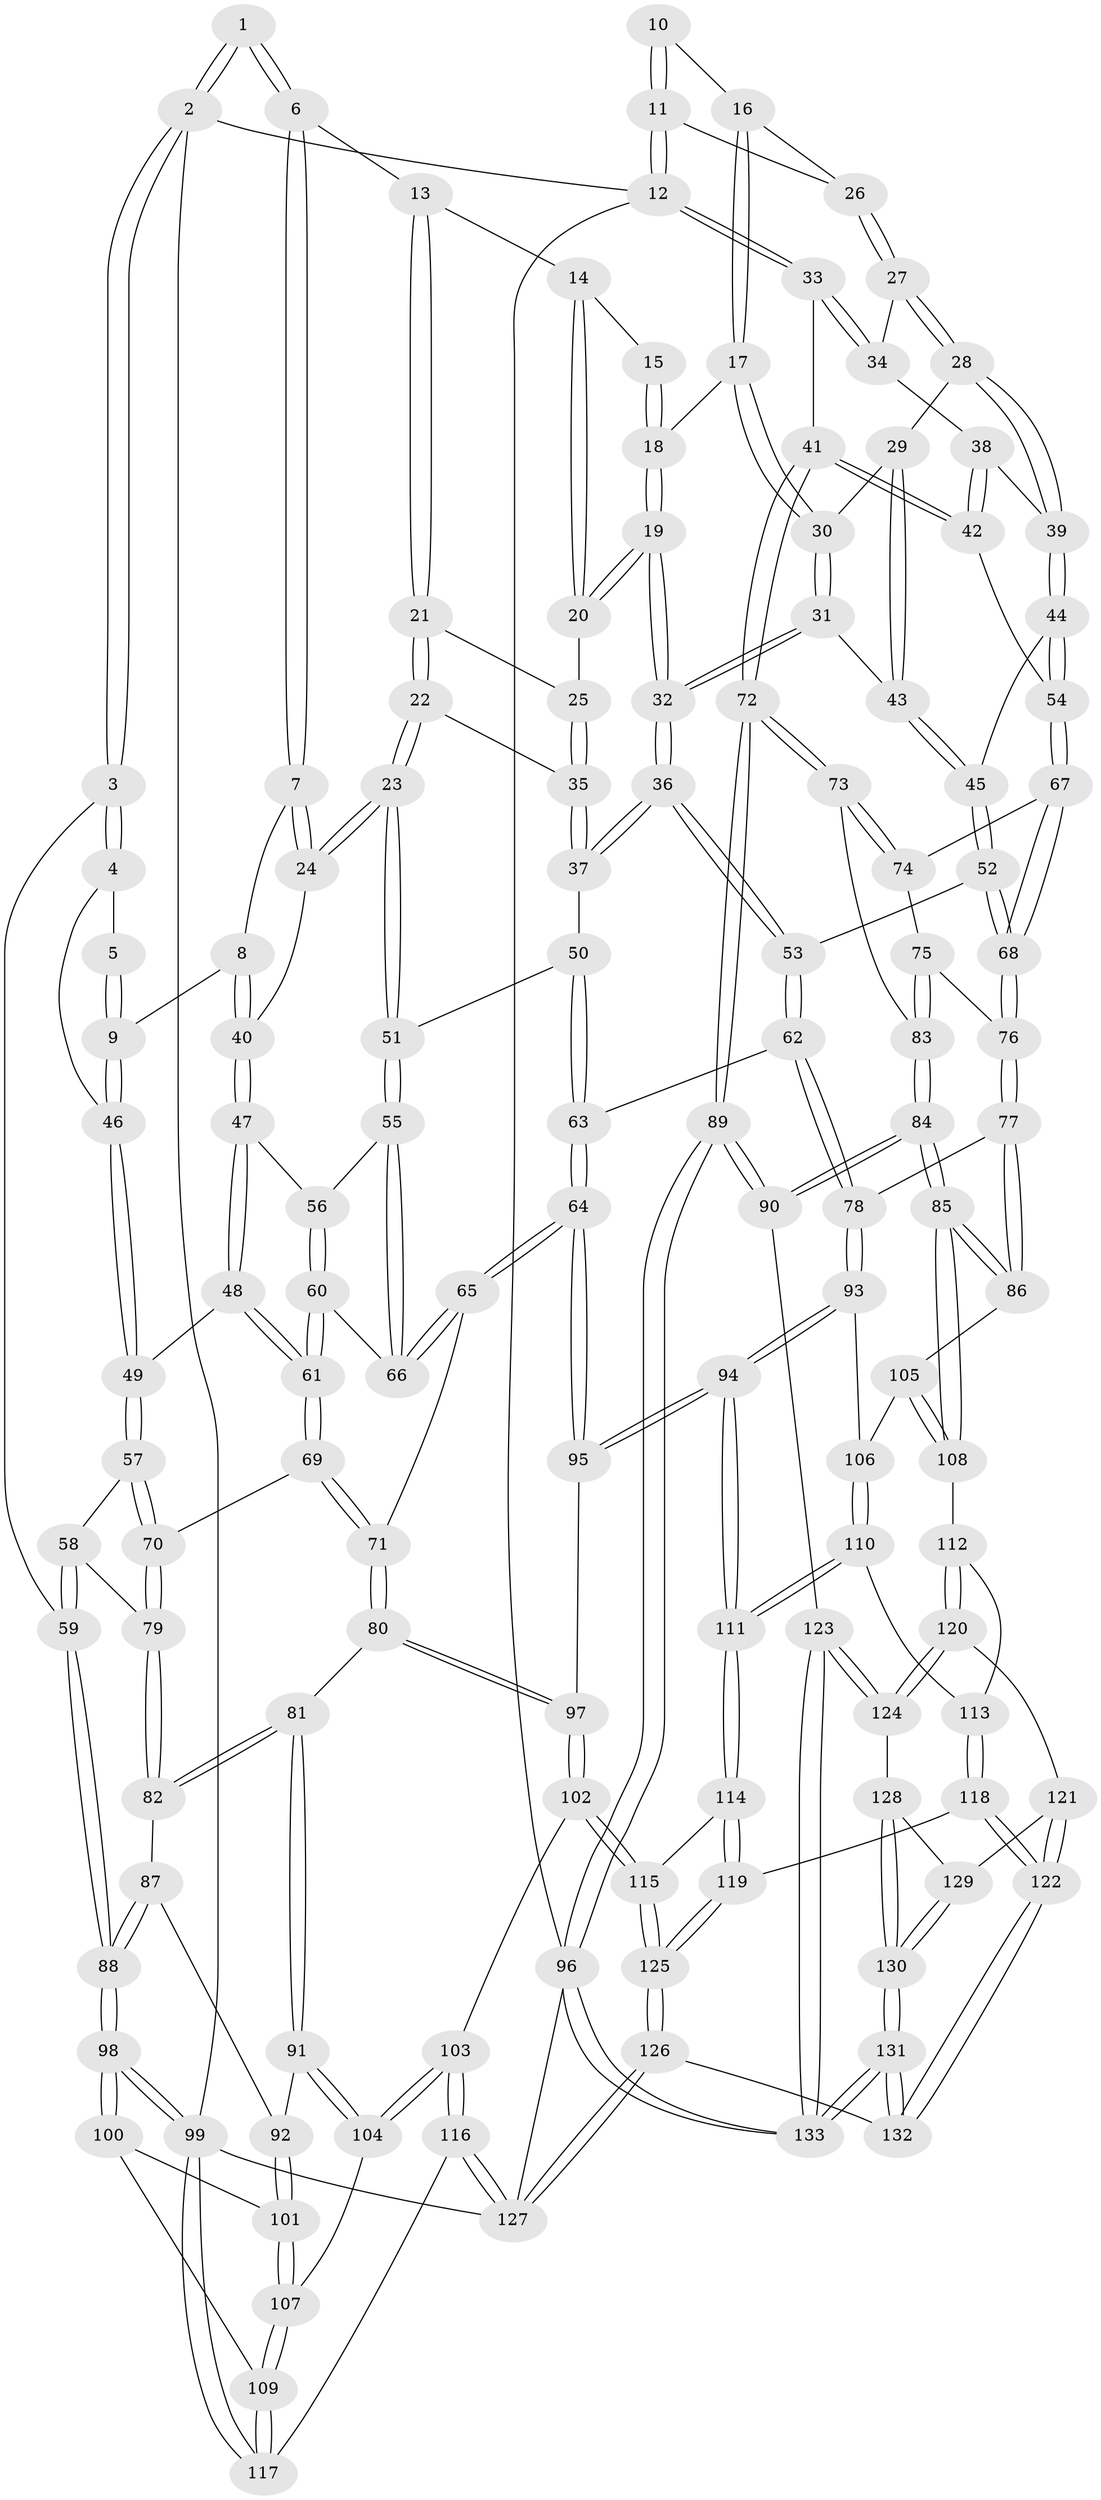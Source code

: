 // coarse degree distribution, {4: 0.45, 8: 0.0125, 5: 0.325, 3: 0.125, 6: 0.075, 2: 0.0125}
// Generated by graph-tools (version 1.1) at 2025/52/02/27/25 19:52:44]
// undirected, 133 vertices, 329 edges
graph export_dot {
graph [start="1"]
  node [color=gray90,style=filled];
  1 [pos="+0.2652610482799639+0"];
  2 [pos="+0+0"];
  3 [pos="+0+0.08026296282298728"];
  4 [pos="+0.039235954964913985+0.16223136864243926"];
  5 [pos="+0.1567087687489834+0.04334763226092464"];
  6 [pos="+0.33666343773988244+0"];
  7 [pos="+0.30377321560821097+0"];
  8 [pos="+0.23613296124984356+0.16618393356255262"];
  9 [pos="+0.1669881058004745+0.18579552520891363"];
  10 [pos="+0.6366154899656783+0"];
  11 [pos="+1+0"];
  12 [pos="+1+0"];
  13 [pos="+0.4197206860501382+0"];
  14 [pos="+0.4956238986192046+0"];
  15 [pos="+0.5003712188691446+0"];
  16 [pos="+0.7967593210675614+0.0843212195721258"];
  17 [pos="+0.7405720921478297+0.11592009515703816"];
  18 [pos="+0.6911896275597584+0.09238875040625699"];
  19 [pos="+0.6033548395020613+0.19646055281069308"];
  20 [pos="+0.556657713521889+0.1198885495645424"];
  21 [pos="+0.42792238948779737+0.06981473948021717"];
  22 [pos="+0.4161749498953043+0.14722943565324892"];
  23 [pos="+0.3548741426624844+0.22875376658421456"];
  24 [pos="+0.3416034421049491+0.22269107845808525"];
  25 [pos="+0.4960422246811956+0.1708165119838"];
  26 [pos="+0.8334322701599881+0.08003480200546341"];
  27 [pos="+0.8803174270913674+0.1569269493811789"];
  28 [pos="+0.8612257241533848+0.19175718864576846"];
  29 [pos="+0.7951909032898827+0.20514921204073533"];
  30 [pos="+0.7433884543525556+0.15048373258191103"];
  31 [pos="+0.6870752865780416+0.2266685644072299"];
  32 [pos="+0.6076194638550507+0.29150586589268396"];
  33 [pos="+1+0.019207484450064375"];
  34 [pos="+0.9554420479266342+0.15330714481003713"];
  35 [pos="+0.4863016371160587+0.21358943949037157"];
  36 [pos="+0.603148852438632+0.3049603085705142"];
  37 [pos="+0.49617027475677683+0.2522301532631785"];
  38 [pos="+0.9351975074480365+0.23005492315107842"];
  39 [pos="+0.8787305998027224+0.24896099975372862"];
  40 [pos="+0.2948506502278957+0.222522887980921"];
  41 [pos="+1+0.31988028198098056"];
  42 [pos="+1+0.315005697414432"];
  43 [pos="+0.7851846999208661+0.23569495604830235"];
  44 [pos="+0.8748391997283342+0.303288189220047"];
  45 [pos="+0.7871762609668315+0.296910195043196"];
  46 [pos="+0.12812853043346484+0.22310779791391983"];
  47 [pos="+0.2623151036652419+0.2588095847469112"];
  48 [pos="+0.1669429147378059+0.30205272546975315"];
  49 [pos="+0.1386529998115929+0.2889301576995097"];
  50 [pos="+0.4256057666125032+0.26318801632164973"];
  51 [pos="+0.3793553892472406+0.2652216145460077"];
  52 [pos="+0.7319020882787094+0.3356940939434631"];
  53 [pos="+0.6131963357989214+0.34325196579951556"];
  54 [pos="+0.9017450007671565+0.3319243373787867"];
  55 [pos="+0.3714725902591026+0.29456293280079293"];
  56 [pos="+0.2837262257662561+0.3051922024079735"];
  57 [pos="+0.07739449744925726+0.34008801533884986"];
  58 [pos="+0+0.37909882229856734"];
  59 [pos="+0+0.4017424769283158"];
  60 [pos="+0.2703274070180075+0.34501119291733423"];
  61 [pos="+0.22735156564844636+0.3766214305986883"];
  62 [pos="+0.5966096266464856+0.3936545616580058"];
  63 [pos="+0.4869410223418446+0.4545877519893042"];
  64 [pos="+0.44601675436274696+0.4802540900603834"];
  65 [pos="+0.4045264925023035+0.4619778748168069"];
  66 [pos="+0.36876505215391986+0.33187864732530664"];
  67 [pos="+0.8790046189792895+0.39827145874685826"];
  68 [pos="+0.8329512872519697+0.433075309867606"];
  69 [pos="+0.23730258132203122+0.42388866360384886"];
  70 [pos="+0.16107297000812357+0.45932937359866594"];
  71 [pos="+0.30394485405440885+0.4722370139940861"];
  72 [pos="+1+0.4922620444994824"];
  73 [pos="+1+0.47234599175194986"];
  74 [pos="+0.9432686932312867+0.44481393908577055"];
  75 [pos="+0.8879647203354024+0.5116448266617162"];
  76 [pos="+0.82119955177924+0.4723655847693331"];
  77 [pos="+0.729138386622743+0.547912349572918"];
  78 [pos="+0.6856976318494944+0.5122290165274691"];
  79 [pos="+0.13491257497653428+0.49025452047202317"];
  80 [pos="+0.24595633125329547+0.5776666950500452"];
  81 [pos="+0.21854060681893278+0.5875649399737042"];
  82 [pos="+0.13066600805874137+0.5110905913875096"];
  83 [pos="+0.8901646637920032+0.5142607125693885"];
  84 [pos="+0.9611061273978683+0.7055199486892868"];
  85 [pos="+0.9538639248831003+0.7042377206779847"];
  86 [pos="+0.7330356945790318+0.5671588570012767"];
  87 [pos="+0.10755135492638121+0.5273819411512729"];
  88 [pos="+0+0.4831913674260309"];
  89 [pos="+1+0.7156498000463658"];
  90 [pos="+1+0.7229753998943536"];
  91 [pos="+0.20021909622711995+0.6155430499440522"];
  92 [pos="+0.08667933130635068+0.6049439069861257"];
  93 [pos="+0.5281692237183726+0.6227017022148575"];
  94 [pos="+0.47836196745812876+0.6344908952835746"];
  95 [pos="+0.45791186200792156+0.6025578153472528"];
  96 [pos="+1+1"];
  97 [pos="+0.31976014723817886+0.643029688846995"];
  98 [pos="+0+0.6002746862265298"];
  99 [pos="+0+0.8489005167015766"];
  100 [pos="+0.04788746542276383+0.638959100567274"];
  101 [pos="+0.05625780515252129+0.635538122860114"];
  102 [pos="+0.27836521239983475+0.7725077693817918"];
  103 [pos="+0.2530741578472034+0.7742772971020149"];
  104 [pos="+0.1903788502682153+0.6703441820752641"];
  105 [pos="+0.7092800089900617+0.609277600387187"];
  106 [pos="+0.6886204710833966+0.6357516625294248"];
  107 [pos="+0.15146041704255717+0.6782277353945523"];
  108 [pos="+0.790608294370834+0.7524422621238874"];
  109 [pos="+0.08753940161058946+0.761595049101667"];
  110 [pos="+0.662512882718601+0.725594135314105"];
  111 [pos="+0.4880798265101204+0.7085519818197468"];
  112 [pos="+0.7445454623618257+0.7778260842499093"];
  113 [pos="+0.6745280499362045+0.7493101996141748"];
  114 [pos="+0.478237010506166+0.7356068238562405"];
  115 [pos="+0.311036880948196+0.7876181448726268"];
  116 [pos="+0.11934919880096742+0.8737764808630891"];
  117 [pos="+0.08227240949098226+0.8566359555133014"];
  118 [pos="+0.6163518277245176+0.8523476000282014"];
  119 [pos="+0.5128140575098823+0.8463998411435129"];
  120 [pos="+0.7482585450396618+0.8084643636223828"];
  121 [pos="+0.7396571519650408+0.8480295267758523"];
  122 [pos="+0.6619608895360837+0.9049638158507688"];
  123 [pos="+0.9116435713831734+0.8357656736777433"];
  124 [pos="+0.8392914502528657+0.8575843418647064"];
  125 [pos="+0.41211057947828067+1"];
  126 [pos="+0.39943788631551924+1"];
  127 [pos="+0.2688001613451389+1"];
  128 [pos="+0.8323465995042215+0.8636036635011526"];
  129 [pos="+0.7520820029533852+0.8619335675536308"];
  130 [pos="+0.7860363810450186+0.9240528647969599"];
  131 [pos="+0.7597463774311072+1"];
  132 [pos="+0.7113343734566118+1"];
  133 [pos="+0.8190569255630822+1"];
  1 -- 2;
  1 -- 2;
  1 -- 6;
  1 -- 6;
  2 -- 3;
  2 -- 3;
  2 -- 12;
  2 -- 99;
  3 -- 4;
  3 -- 4;
  3 -- 59;
  4 -- 5;
  4 -- 46;
  5 -- 9;
  5 -- 9;
  6 -- 7;
  6 -- 7;
  6 -- 13;
  7 -- 8;
  7 -- 24;
  7 -- 24;
  8 -- 9;
  8 -- 40;
  8 -- 40;
  9 -- 46;
  9 -- 46;
  10 -- 11;
  10 -- 11;
  10 -- 16;
  11 -- 12;
  11 -- 12;
  11 -- 26;
  12 -- 33;
  12 -- 33;
  12 -- 96;
  13 -- 14;
  13 -- 21;
  13 -- 21;
  14 -- 15;
  14 -- 20;
  14 -- 20;
  15 -- 18;
  15 -- 18;
  16 -- 17;
  16 -- 17;
  16 -- 26;
  17 -- 18;
  17 -- 30;
  17 -- 30;
  18 -- 19;
  18 -- 19;
  19 -- 20;
  19 -- 20;
  19 -- 32;
  19 -- 32;
  20 -- 25;
  21 -- 22;
  21 -- 22;
  21 -- 25;
  22 -- 23;
  22 -- 23;
  22 -- 35;
  23 -- 24;
  23 -- 24;
  23 -- 51;
  23 -- 51;
  24 -- 40;
  25 -- 35;
  25 -- 35;
  26 -- 27;
  26 -- 27;
  27 -- 28;
  27 -- 28;
  27 -- 34;
  28 -- 29;
  28 -- 39;
  28 -- 39;
  29 -- 30;
  29 -- 43;
  29 -- 43;
  30 -- 31;
  30 -- 31;
  31 -- 32;
  31 -- 32;
  31 -- 43;
  32 -- 36;
  32 -- 36;
  33 -- 34;
  33 -- 34;
  33 -- 41;
  34 -- 38;
  35 -- 37;
  35 -- 37;
  36 -- 37;
  36 -- 37;
  36 -- 53;
  36 -- 53;
  37 -- 50;
  38 -- 39;
  38 -- 42;
  38 -- 42;
  39 -- 44;
  39 -- 44;
  40 -- 47;
  40 -- 47;
  41 -- 42;
  41 -- 42;
  41 -- 72;
  41 -- 72;
  42 -- 54;
  43 -- 45;
  43 -- 45;
  44 -- 45;
  44 -- 54;
  44 -- 54;
  45 -- 52;
  45 -- 52;
  46 -- 49;
  46 -- 49;
  47 -- 48;
  47 -- 48;
  47 -- 56;
  48 -- 49;
  48 -- 61;
  48 -- 61;
  49 -- 57;
  49 -- 57;
  50 -- 51;
  50 -- 63;
  50 -- 63;
  51 -- 55;
  51 -- 55;
  52 -- 53;
  52 -- 68;
  52 -- 68;
  53 -- 62;
  53 -- 62;
  54 -- 67;
  54 -- 67;
  55 -- 56;
  55 -- 66;
  55 -- 66;
  56 -- 60;
  56 -- 60;
  57 -- 58;
  57 -- 70;
  57 -- 70;
  58 -- 59;
  58 -- 59;
  58 -- 79;
  59 -- 88;
  59 -- 88;
  60 -- 61;
  60 -- 61;
  60 -- 66;
  61 -- 69;
  61 -- 69;
  62 -- 63;
  62 -- 78;
  62 -- 78;
  63 -- 64;
  63 -- 64;
  64 -- 65;
  64 -- 65;
  64 -- 95;
  64 -- 95;
  65 -- 66;
  65 -- 66;
  65 -- 71;
  67 -- 68;
  67 -- 68;
  67 -- 74;
  68 -- 76;
  68 -- 76;
  69 -- 70;
  69 -- 71;
  69 -- 71;
  70 -- 79;
  70 -- 79;
  71 -- 80;
  71 -- 80;
  72 -- 73;
  72 -- 73;
  72 -- 89;
  72 -- 89;
  73 -- 74;
  73 -- 74;
  73 -- 83;
  74 -- 75;
  75 -- 76;
  75 -- 83;
  75 -- 83;
  76 -- 77;
  76 -- 77;
  77 -- 78;
  77 -- 86;
  77 -- 86;
  78 -- 93;
  78 -- 93;
  79 -- 82;
  79 -- 82;
  80 -- 81;
  80 -- 97;
  80 -- 97;
  81 -- 82;
  81 -- 82;
  81 -- 91;
  81 -- 91;
  82 -- 87;
  83 -- 84;
  83 -- 84;
  84 -- 85;
  84 -- 85;
  84 -- 90;
  84 -- 90;
  85 -- 86;
  85 -- 86;
  85 -- 108;
  85 -- 108;
  86 -- 105;
  87 -- 88;
  87 -- 88;
  87 -- 92;
  88 -- 98;
  88 -- 98;
  89 -- 90;
  89 -- 90;
  89 -- 96;
  89 -- 96;
  90 -- 123;
  91 -- 92;
  91 -- 104;
  91 -- 104;
  92 -- 101;
  92 -- 101;
  93 -- 94;
  93 -- 94;
  93 -- 106;
  94 -- 95;
  94 -- 95;
  94 -- 111;
  94 -- 111;
  95 -- 97;
  96 -- 133;
  96 -- 133;
  96 -- 127;
  97 -- 102;
  97 -- 102;
  98 -- 99;
  98 -- 99;
  98 -- 100;
  98 -- 100;
  99 -- 117;
  99 -- 117;
  99 -- 127;
  100 -- 101;
  100 -- 109;
  101 -- 107;
  101 -- 107;
  102 -- 103;
  102 -- 115;
  102 -- 115;
  103 -- 104;
  103 -- 104;
  103 -- 116;
  103 -- 116;
  104 -- 107;
  105 -- 106;
  105 -- 108;
  105 -- 108;
  106 -- 110;
  106 -- 110;
  107 -- 109;
  107 -- 109;
  108 -- 112;
  109 -- 117;
  109 -- 117;
  110 -- 111;
  110 -- 111;
  110 -- 113;
  111 -- 114;
  111 -- 114;
  112 -- 113;
  112 -- 120;
  112 -- 120;
  113 -- 118;
  113 -- 118;
  114 -- 115;
  114 -- 119;
  114 -- 119;
  115 -- 125;
  115 -- 125;
  116 -- 117;
  116 -- 127;
  116 -- 127;
  118 -- 119;
  118 -- 122;
  118 -- 122;
  119 -- 125;
  119 -- 125;
  120 -- 121;
  120 -- 124;
  120 -- 124;
  121 -- 122;
  121 -- 122;
  121 -- 129;
  122 -- 132;
  122 -- 132;
  123 -- 124;
  123 -- 124;
  123 -- 133;
  123 -- 133;
  124 -- 128;
  125 -- 126;
  125 -- 126;
  126 -- 127;
  126 -- 127;
  126 -- 132;
  128 -- 129;
  128 -- 130;
  128 -- 130;
  129 -- 130;
  129 -- 130;
  130 -- 131;
  130 -- 131;
  131 -- 132;
  131 -- 132;
  131 -- 133;
  131 -- 133;
}
